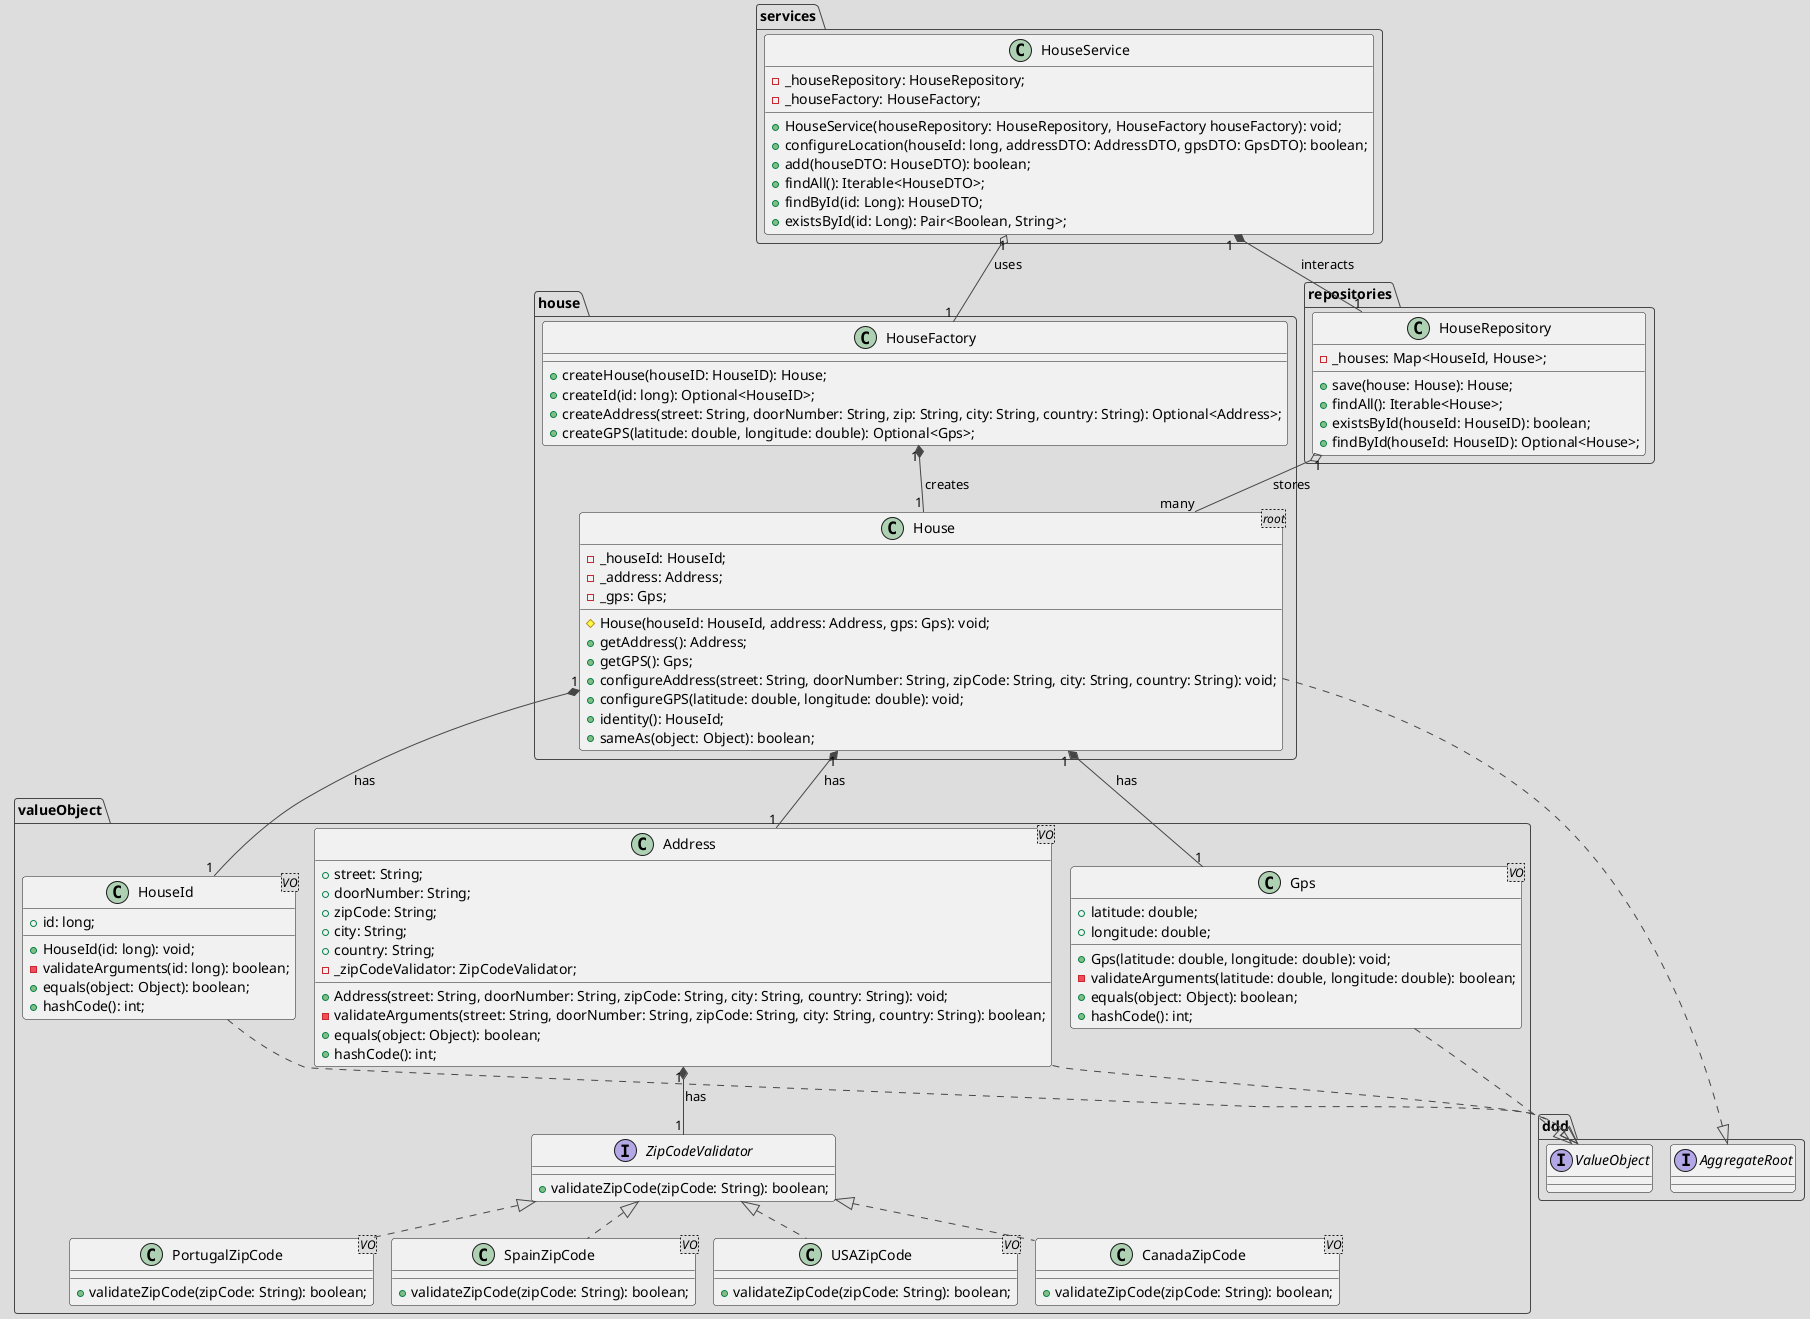 @startuml
!theme toy
!pragma layout smetana

package ddd {
    interface ValueObject{
    }

    interface AggregateRoot {
    }
}

package house{
    class House <root> {
    - _houseId: HouseId;
    - _address: Address;
    - _gps: Gps;
    # House(houseId: HouseId, address: Address, gps: Gps): void;
    + getAddress(): Address;
    + getGPS(): Gps;
    + configureAddress(street: String, doorNumber: String, zipCode: String, city: String, country: String): void;
    + configureGPS(latitude: double, longitude: double): void;
    + identity(): HouseId;
    + sameAs(object: Object): boolean;
    }

    class HouseFactory {
    + createHouse(houseID: HouseID): House;
    + createId(id: long): Optional<HouseID>;
    + createAddress(street: String, doorNumber: String, zip: String, city: String, country: String): Optional<Address>;
    + createGPS(latitude: double, longitude: double): Optional<Gps>;
    }
}

package services{
    class HouseService {
    - _houseRepository: HouseRepository;
    - _houseFactory: HouseFactory;
    + HouseService(houseRepository: HouseRepository, HouseFactory houseFactory): void;
    + configureLocation(houseId: long, addressDTO: AddressDTO, gpsDTO: GpsDTO): boolean;
    + add(houseDTO: HouseDTO): boolean;
    + findAll(): Iterable<HouseDTO>;
    + findById(id: Long): HouseDTO;
    + existsById(id: Long): Pair<Boolean, String>;
    }
}

package repositories{
    class HouseRepository {
    - _houses: Map<HouseId, House>;
    + save(house: House): House;
    + findAll(): Iterable<House>;
    + existsById(houseId: HouseID): boolean;
    + findById(houseId: HouseID): Optional<House>;
    }
}

package valueObject {

    class HouseId <VO> {
    + id: long;
    + HouseId(id: long): void;
    - validateArguments(id: long): boolean;
    + equals(object: Object): boolean;
    + hashCode(): int;
    }

    class Address <VO> {
    + street: String;
    + doorNumber: String;
    + zipCode: String;
    + city: String;
    + country: String;
    - _zipCodeValidator: ZipCodeValidator;
    + Address(street: String, doorNumber: String, zipCode: String, city: String, country: String): void;
    - validateArguments(street: String, doorNumber: String, zipCode: String, city: String, country: String): boolean;
    + equals(object: Object): boolean;
    + hashCode(): int;
    }

    class Gps <VO> {
    + latitude: double;
    + longitude: double;
    + Gps(latitude: double, longitude: double): void;
    - validateArguments(latitude: double, longitude: double): boolean;
    + equals(object: Object): boolean;
    + hashCode(): int;
    }

    class PortugalZipCode <VO> {
    +validateZipCode(zipCode: String): boolean;
    }

    class SpainZipCode <VO> {
    +validateZipCode(zipCode: String): boolean;
    }

    class USAZipCode <VO> {
    +validateZipCode(zipCode: String): boolean;
    }

    class CanadaZipCode <VO> {
    +validateZipCode(zipCode: String): boolean;
    }

    interface ZipCodeValidator {
    +validateZipCode(zipCode: String): boolean;
    }
}

House "1" *-- "1" HouseId : has >
House "1" *-- "1" Address : has >
House "1" *-- "1" Gps : has >
HouseRepository "1" o-- "many" House : stores >
HouseFactory "1" *-- "1" House : creates >
HouseService "1" *-- "1" HouseRepository : interacts >
HouseService "1" o-- "1" HouseFactory : uses >

House ..down|> AggregateRoot
HouseId ..down|> ValueObject
Address ..down|> ValueObject
Gps ..down|> ValueObject

Address "1" *-- "1" ZipCodeValidator : has >
PortugalZipCode ..up|> ZipCodeValidator
SpainZipCode ..up|> ZipCodeValidator
USAZipCode ..up|> ZipCodeValidator
CanadaZipCode ..up|> ZipCodeValidator

@enduml